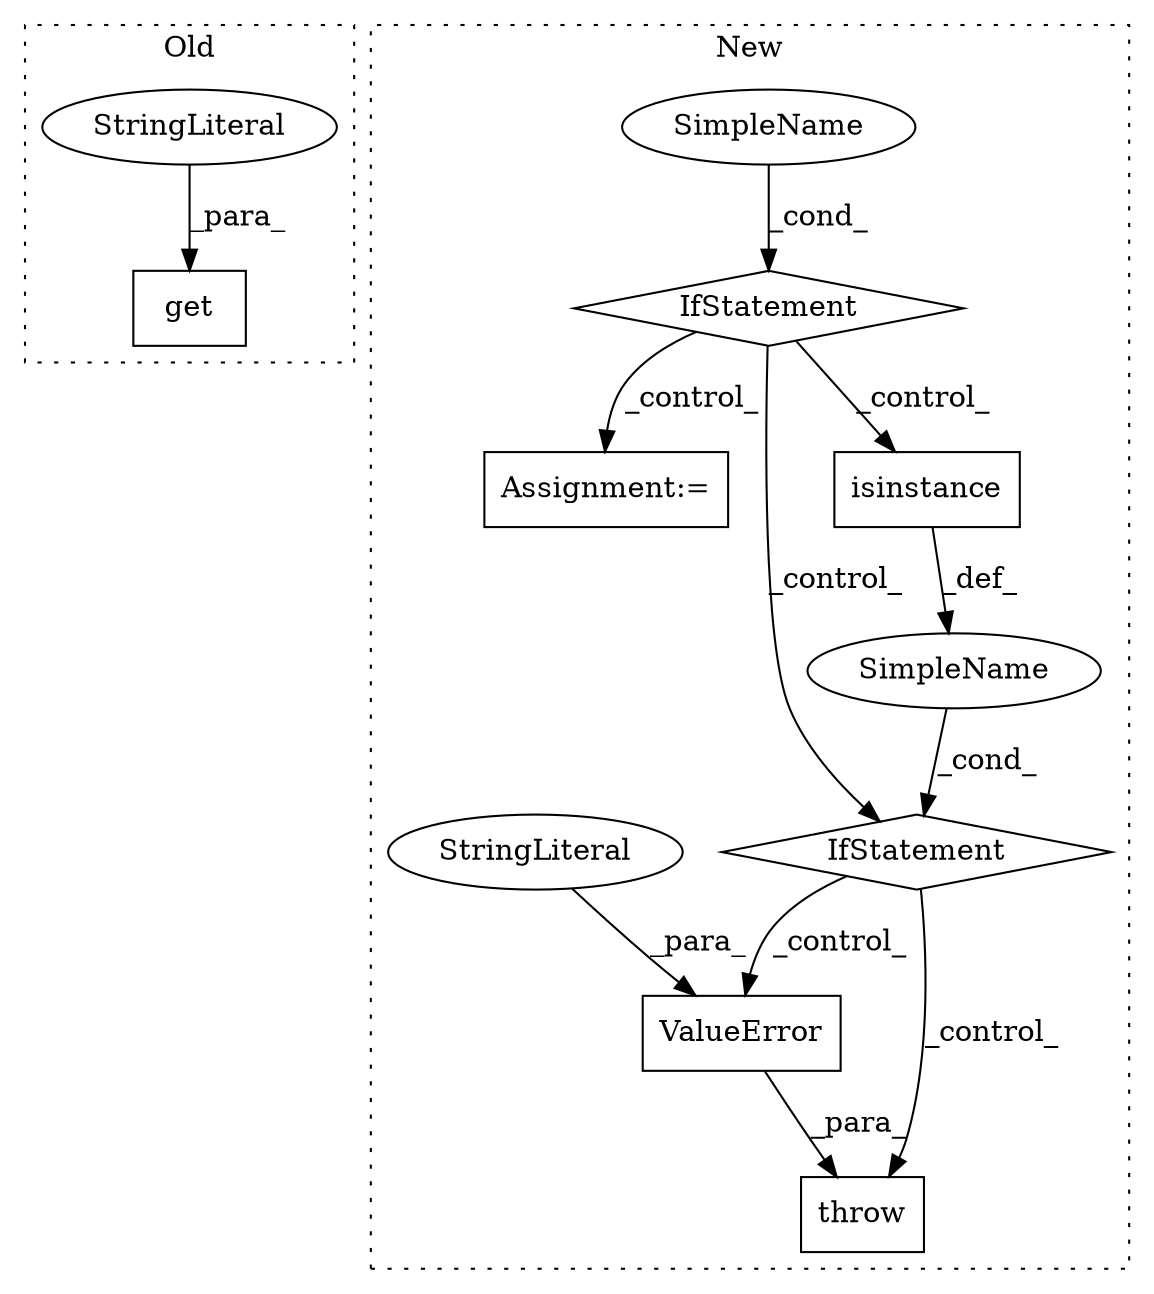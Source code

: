 digraph G {
subgraph cluster0 {
1 [label="get" a="32" s="7374,7386" l="4,1" shape="box"];
6 [label="StringLiteral" a="45" s="7378" l="8" shape="ellipse"];
label = "Old";
style="dotted";
}
subgraph cluster1 {
2 [label="ValueError" a="32" s="7732,7795" l="11,1" shape="box"];
3 [label="throw" a="53" s="7726" l="6" shape="box"];
4 [label="IfStatement" a="25" s="7309,7358" l="4,2" shape="diamond"];
5 [label="SimpleName" a="42" s="" l="" shape="ellipse"];
7 [label="StringLiteral" a="45" s="7743" l="52" shape="ellipse"];
8 [label="Assignment:=" a="7" s="7383" l="1" shape="box"];
9 [label="IfStatement" a="25" s="7495,7552" l="4,2" shape="diamond"];
10 [label="SimpleName" a="42" s="" l="" shape="ellipse"];
11 [label="isinstance" a="32" s="7500,7550" l="11,2" shape="box"];
label = "New";
style="dotted";
}
2 -> 3 [label="_para_"];
4 -> 8 [label="_control_"];
4 -> 9 [label="_control_"];
4 -> 11 [label="_control_"];
5 -> 4 [label="_cond_"];
6 -> 1 [label="_para_"];
7 -> 2 [label="_para_"];
9 -> 3 [label="_control_"];
9 -> 2 [label="_control_"];
10 -> 9 [label="_cond_"];
11 -> 10 [label="_def_"];
}